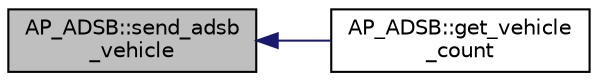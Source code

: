 digraph "AP_ADSB::send_adsb_vehicle"
{
 // INTERACTIVE_SVG=YES
  edge [fontname="Helvetica",fontsize="10",labelfontname="Helvetica",labelfontsize="10"];
  node [fontname="Helvetica",fontsize="10",shape=record];
  rankdir="LR";
  Node1 [label="AP_ADSB::send_adsb\l_vehicle",height=0.2,width=0.4,color="black", fillcolor="grey75", style="filled", fontcolor="black"];
  Node1 -> Node2 [dir="back",color="midnightblue",fontsize="10",style="solid",fontname="Helvetica"];
  Node2 [label="AP_ADSB::get_vehicle\l_count",height=0.2,width=0.4,color="black", fillcolor="white", style="filled",URL="$classAP__ADSB.html#a22748d7730e7250e1407a7348fd1f70c"];
}
